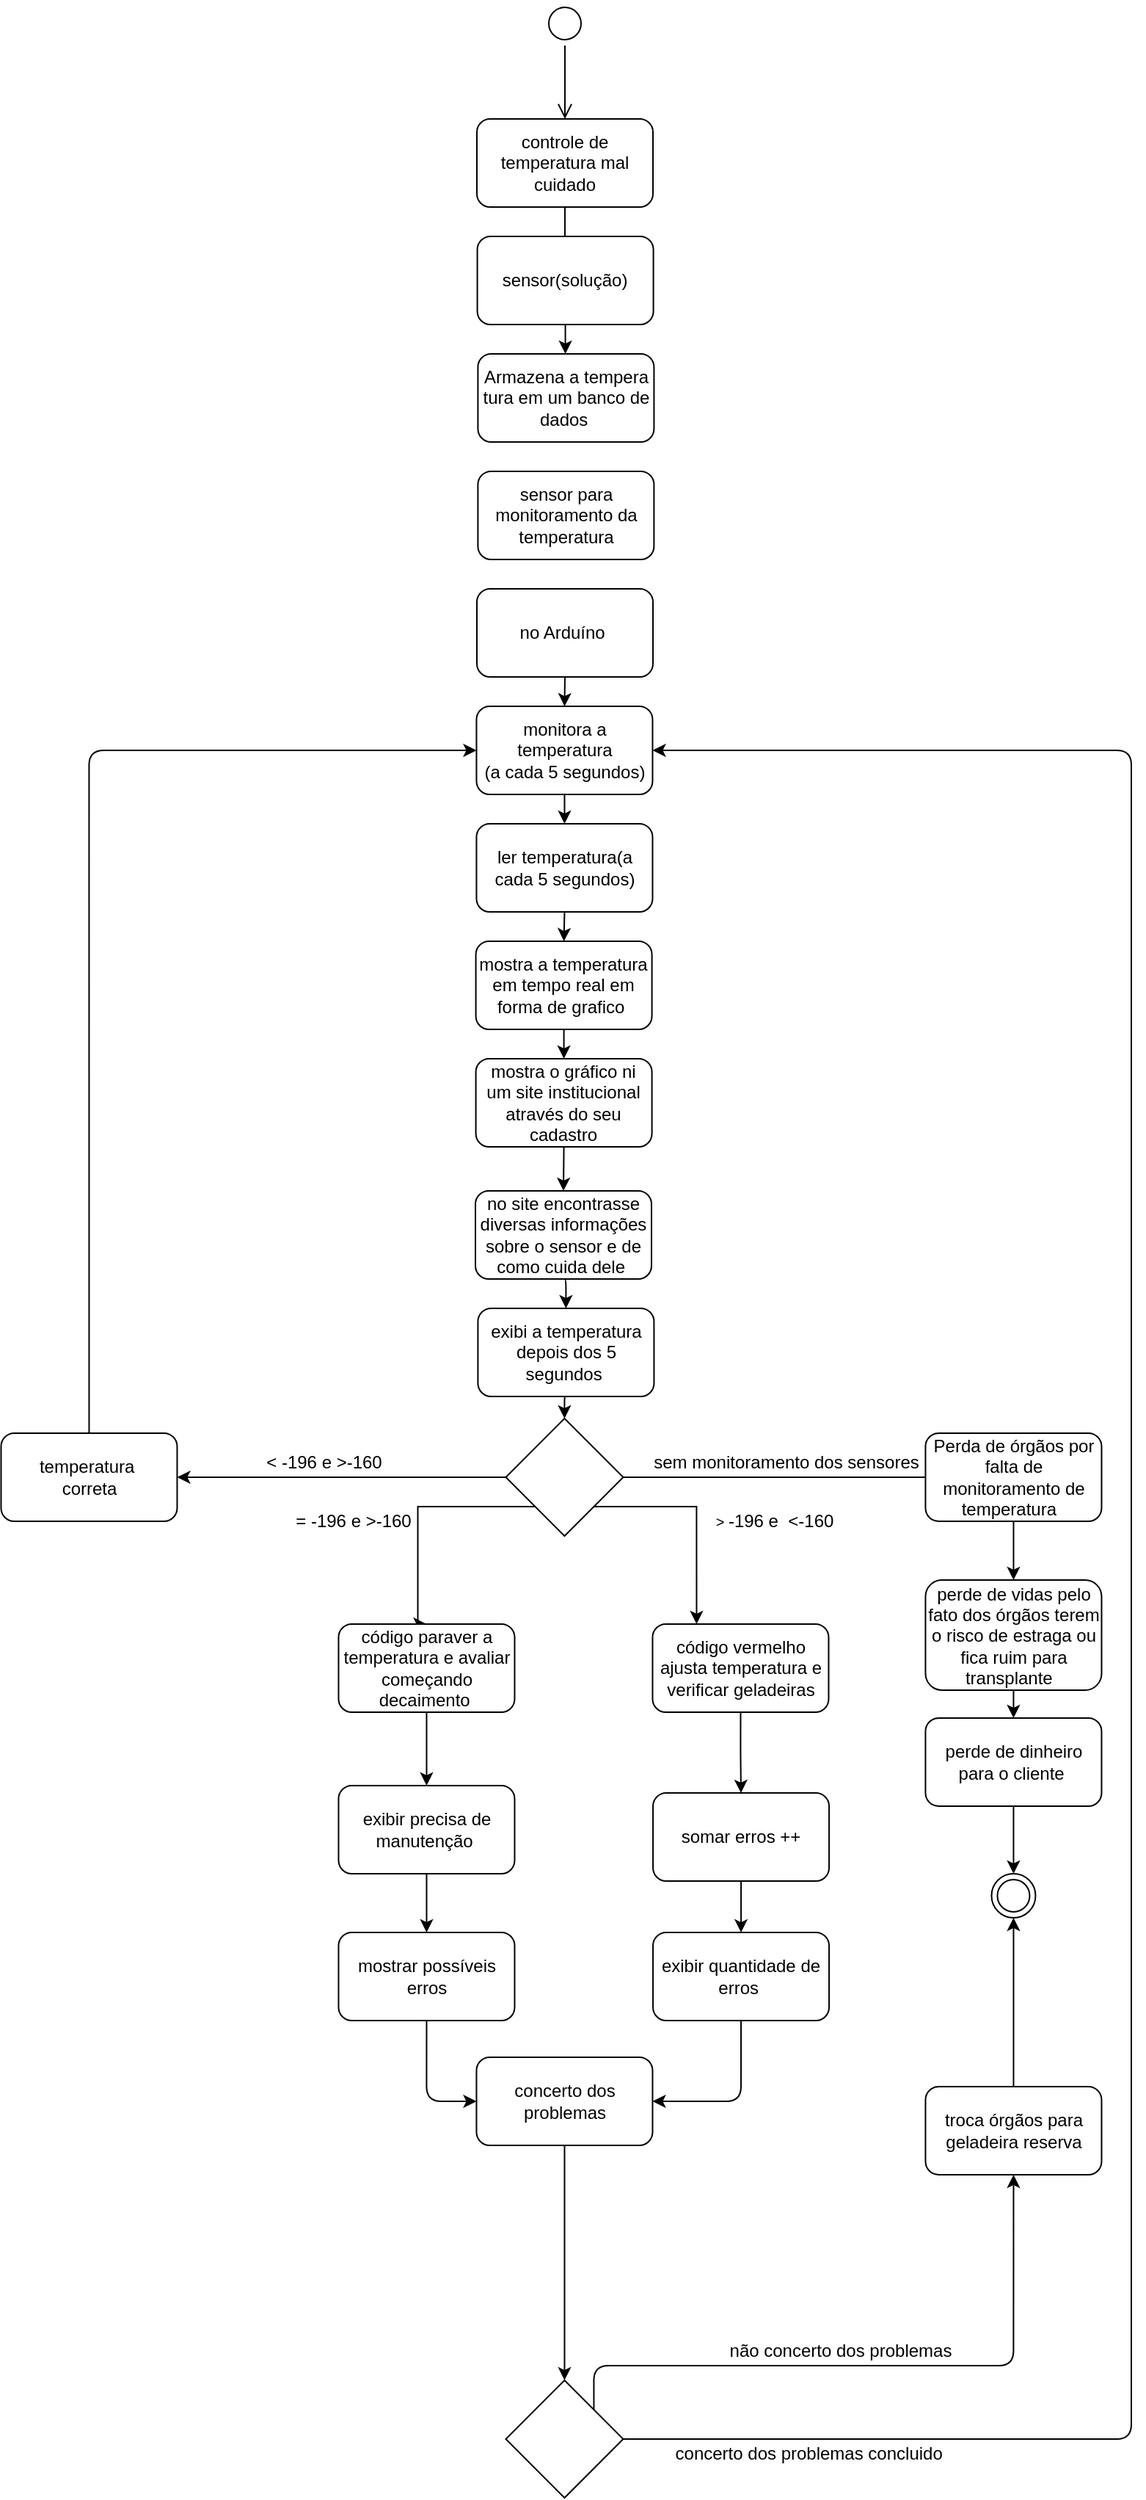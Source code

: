 <mxfile version="13.6.10" type="device"><diagram id="sJyeK4jcew-a8w1ZkYfw" name="Page-1"><mxGraphModel dx="868" dy="482" grid="1" gridSize="10" guides="1" tooltips="1" connect="1" arrows="1" fold="1" page="1" pageScale="1" pageWidth="827" pageHeight="1169" math="0" shadow="0"><root><mxCell id="0"/><mxCell id="1" parent="0"/><mxCell id="YY9jzmabjrmJ5r4zNPhg-1" value="" style="ellipse;html=1;shape=startState;" parent="1" vertex="1"><mxGeometry x="399" width="30" height="30" as="geometry"/></mxCell><mxCell id="YY9jzmabjrmJ5r4zNPhg-2" value="" style="edgeStyle=orthogonalEdgeStyle;html=1;verticalAlign=bottom;endArrow=open;endSize=8;entryX=0.5;entryY=0;entryDx=0;entryDy=0;" parent="1" source="YY9jzmabjrmJ5r4zNPhg-1" target="YY9jzmabjrmJ5r4zNPhg-3" edge="1"><mxGeometry relative="1" as="geometry"><mxPoint x="414" y="70" as="targetPoint"/></mxGeometry></mxCell><mxCell id="YY9jzmabjrmJ5r4zNPhg-4" style="edgeStyle=orthogonalEdgeStyle;rounded=0;orthogonalLoop=1;jettySize=auto;html=1;exitX=0.5;exitY=1;exitDx=0;exitDy=0;" parent="1" source="YY9jzmabjrmJ5r4zNPhg-3" edge="1"><mxGeometry relative="1" as="geometry"><mxPoint x="414" y="180" as="targetPoint"/></mxGeometry></mxCell><mxCell id="YY9jzmabjrmJ5r4zNPhg-3" value="controle de temperatura mal cuidado" style="rounded=1;whiteSpace=wrap;html=1;" parent="1" vertex="1"><mxGeometry x="354" y="80" width="120" height="60" as="geometry"/></mxCell><mxCell id="YY9jzmabjrmJ5r4zNPhg-88" style="edgeStyle=orthogonalEdgeStyle;curved=0;rounded=1;sketch=0;orthogonalLoop=1;jettySize=auto;html=1;exitX=0.5;exitY=1;exitDx=0;exitDy=0;" parent="1" source="YY9jzmabjrmJ5r4zNPhg-9" target="YY9jzmabjrmJ5r4zNPhg-89" edge="1"><mxGeometry relative="1" as="geometry"><mxPoint x="414.294" y="300.0" as="targetPoint"/></mxGeometry></mxCell><mxCell id="YY9jzmabjrmJ5r4zNPhg-9" value="sensor(solução)" style="rounded=1;whiteSpace=wrap;html=1;" parent="1" vertex="1"><mxGeometry x="354.29" y="160" width="120" height="60" as="geometry"/></mxCell><mxCell id="YY9jzmabjrmJ5r4zNPhg-11" value="sensor para monitoramento da temperatura" style="rounded=1;whiteSpace=wrap;html=1;" parent="1" vertex="1"><mxGeometry x="354.7" y="320" width="120" height="60" as="geometry"/></mxCell><mxCell id="YY9jzmabjrmJ5r4zNPhg-109" style="edgeStyle=orthogonalEdgeStyle;curved=0;rounded=1;sketch=0;orthogonalLoop=1;jettySize=auto;html=1;exitX=0.5;exitY=1;exitDx=0;exitDy=0;entryX=0.5;entryY=0;entryDx=0;entryDy=0;" parent="1" source="YY9jzmabjrmJ5r4zNPhg-13" target="YY9jzmabjrmJ5r4zNPhg-54" edge="1"><mxGeometry relative="1" as="geometry"/></mxCell><mxCell id="YY9jzmabjrmJ5r4zNPhg-13" value="monitora a temperatura&lt;br&gt;(a cada 5 segundos)" style="rounded=1;whiteSpace=wrap;html=1;" parent="1" vertex="1"><mxGeometry x="353.73" y="480" width="120" height="60" as="geometry"/></mxCell><mxCell id="YY9jzmabjrmJ5r4zNPhg-87" style="edgeStyle=orthogonalEdgeStyle;curved=0;rounded=1;sketch=0;orthogonalLoop=1;jettySize=auto;html=1;exitX=0.5;exitY=0;exitDx=0;exitDy=0;entryX=0;entryY=0.5;entryDx=0;entryDy=0;" parent="1" source="YY9jzmabjrmJ5r4zNPhg-14" target="YY9jzmabjrmJ5r4zNPhg-13" edge="1"><mxGeometry relative="1" as="geometry"/></mxCell><mxCell id="YY9jzmabjrmJ5r4zNPhg-14" value="temperatura&amp;nbsp;&lt;br&gt;correta" style="rounded=1;whiteSpace=wrap;html=1;" parent="1" vertex="1"><mxGeometry x="29.73" y="975" width="120" height="60" as="geometry"/></mxCell><mxCell id="YY9jzmabjrmJ5r4zNPhg-19" style="edgeStyle=orthogonalEdgeStyle;rounded=0;orthogonalLoop=1;jettySize=auto;html=1;exitX=1;exitY=0.5;exitDx=0;exitDy=0;" parent="1" source="YY9jzmabjrmJ5r4zNPhg-15" edge="1"><mxGeometry relative="1" as="geometry"><mxPoint x="679.73" y="1005" as="targetPoint"/></mxGeometry></mxCell><mxCell id="YY9jzmabjrmJ5r4zNPhg-27" style="edgeStyle=orthogonalEdgeStyle;rounded=0;orthogonalLoop=1;jettySize=auto;html=1;exitX=1;exitY=1;exitDx=0;exitDy=0;entryX=0.25;entryY=0;entryDx=0;entryDy=0;" parent="1" source="YY9jzmabjrmJ5r4zNPhg-15" target="YY9jzmabjrmJ5r4zNPhg-26" edge="1"><mxGeometry relative="1" as="geometry"><Array as="points"><mxPoint x="503.73" y="1025"/></Array></mxGeometry></mxCell><mxCell id="YY9jzmabjrmJ5r4zNPhg-48" style="edgeStyle=orthogonalEdgeStyle;rounded=0;orthogonalLoop=1;jettySize=auto;html=1;exitX=0;exitY=1;exitDx=0;exitDy=0;entryX=0.5;entryY=0;entryDx=0;entryDy=0;" parent="1" source="YY9jzmabjrmJ5r4zNPhg-15" target="YY9jzmabjrmJ5r4zNPhg-21" edge="1"><mxGeometry relative="1" as="geometry"><Array as="points"><mxPoint x="313.73" y="1025"/></Array></mxGeometry></mxCell><mxCell id="YY9jzmabjrmJ5r4zNPhg-86" style="edgeStyle=orthogonalEdgeStyle;curved=0;rounded=1;sketch=0;orthogonalLoop=1;jettySize=auto;html=1;exitX=0;exitY=0.5;exitDx=0;exitDy=0;entryX=1;entryY=0.5;entryDx=0;entryDy=0;" parent="1" source="YY9jzmabjrmJ5r4zNPhg-15" target="YY9jzmabjrmJ5r4zNPhg-14" edge="1"><mxGeometry relative="1" as="geometry"/></mxCell><mxCell id="YY9jzmabjrmJ5r4zNPhg-15" value="" style="rhombus;whiteSpace=wrap;html=1;" parent="1" vertex="1"><mxGeometry x="373.73" y="965" width="80" height="80" as="geometry"/></mxCell><mxCell id="YY9jzmabjrmJ5r4zNPhg-104" style="edgeStyle=orthogonalEdgeStyle;curved=0;rounded=1;sketch=0;orthogonalLoop=1;jettySize=auto;html=1;exitX=0.5;exitY=1;exitDx=0;exitDy=0;entryX=0.5;entryY=0;entryDx=0;entryDy=0;" parent="1" source="YY9jzmabjrmJ5r4zNPhg-20" target="YY9jzmabjrmJ5r4zNPhg-103" edge="1"><mxGeometry relative="1" as="geometry"/></mxCell><mxCell id="YY9jzmabjrmJ5r4zNPhg-20" value="Perda de órgãos por falta de monitoramento de temperatura&amp;nbsp;&amp;nbsp;" style="rounded=1;whiteSpace=wrap;html=1;" parent="1" vertex="1"><mxGeometry x="659.73" y="975" width="120" height="60" as="geometry"/></mxCell><mxCell id="YY9jzmabjrmJ5r4zNPhg-34" style="edgeStyle=orthogonalEdgeStyle;rounded=0;orthogonalLoop=1;jettySize=auto;html=1;exitX=0.5;exitY=1;exitDx=0;exitDy=0;" parent="1" source="YY9jzmabjrmJ5r4zNPhg-21" target="YY9jzmabjrmJ5r4zNPhg-35" edge="1"><mxGeometry relative="1" as="geometry"><mxPoint x="319.318" y="1235" as="targetPoint"/></mxGeometry></mxCell><mxCell id="YY9jzmabjrmJ5r4zNPhg-21" value="código paraver a temperatura e avaliar começando decaimento&amp;nbsp;" style="rounded=1;whiteSpace=wrap;html=1;" parent="1" vertex="1"><mxGeometry x="259.73" y="1105" width="120" height="60" as="geometry"/></mxCell><mxCell id="YY9jzmabjrmJ5r4zNPhg-22" value="= -196 e &amp;gt;-160" style="text;html=1;strokeColor=none;fillColor=none;align=center;verticalAlign=middle;whiteSpace=wrap;rounded=0;" parent="1" vertex="1"><mxGeometry x="219.73" y="1025" width="100" height="20" as="geometry"/></mxCell><mxCell id="YY9jzmabjrmJ5r4zNPhg-23" value="sem monitoramento dos sensores" style="text;html=1;strokeColor=none;fillColor=none;align=center;verticalAlign=middle;whiteSpace=wrap;rounded=0;" parent="1" vertex="1"><mxGeometry x="469.73" y="985" width="190" height="20" as="geometry"/></mxCell><mxCell id="YY9jzmabjrmJ5r4zNPhg-24" value="&amp;lt; -196 e &amp;gt;-160" style="text;html=1;strokeColor=none;fillColor=none;align=center;verticalAlign=middle;whiteSpace=wrap;rounded=0;" parent="1" vertex="1"><mxGeometry x="179.73" y="985" width="140" height="20" as="geometry"/></mxCell><mxCell id="YY9jzmabjrmJ5r4zNPhg-39" style="edgeStyle=orthogonalEdgeStyle;rounded=0;orthogonalLoop=1;jettySize=auto;html=1;exitX=0.5;exitY=1;exitDx=0;exitDy=0;" parent="1" source="YY9jzmabjrmJ5r4zNPhg-26" target="YY9jzmabjrmJ5r4zNPhg-40" edge="1"><mxGeometry relative="1" as="geometry"><mxPoint x="534.024" y="1225" as="targetPoint"/></mxGeometry></mxCell><mxCell id="YY9jzmabjrmJ5r4zNPhg-26" value="código vermelho ajusta temperatura e verificar geladeiras" style="rounded=1;whiteSpace=wrap;html=1;" parent="1" vertex="1"><mxGeometry x="473.73" y="1105" width="120" height="60" as="geometry"/></mxCell><mxCell id="YY9jzmabjrmJ5r4zNPhg-28" value="&lt;span style=&quot;font-size: 10px&quot;&gt;&amp;gt;&amp;nbsp;&lt;/span&gt;-196 e&amp;nbsp; &amp;lt;-160" style="text;html=1;strokeColor=none;fillColor=none;align=center;verticalAlign=middle;whiteSpace=wrap;rounded=0;" parent="1" vertex="1"><mxGeometry x="503.73" y="1025" width="106.27" height="20" as="geometry"/></mxCell><mxCell id="YY9jzmabjrmJ5r4zNPhg-60" style="edgeStyle=orthogonalEdgeStyle;curved=0;rounded=1;sketch=0;orthogonalLoop=1;jettySize=auto;html=1;exitX=0.5;exitY=1;exitDx=0;exitDy=0;entryX=0.5;entryY=0;entryDx=0;entryDy=0;" parent="1" source="YY9jzmabjrmJ5r4zNPhg-31" target="YY9jzmabjrmJ5r4zNPhg-59" edge="1"><mxGeometry relative="1" as="geometry"/></mxCell><mxCell id="YY9jzmabjrmJ5r4zNPhg-31" value="perde de dinheiro para o cliente&amp;nbsp;" style="rounded=1;whiteSpace=wrap;html=1;" parent="1" vertex="1"><mxGeometry x="659.726" y="1169" width="120" height="60" as="geometry"/></mxCell><mxCell id="YY9jzmabjrmJ5r4zNPhg-36" style="edgeStyle=orthogonalEdgeStyle;rounded=0;orthogonalLoop=1;jettySize=auto;html=1;exitX=0.5;exitY=1;exitDx=0;exitDy=0;" parent="1" source="YY9jzmabjrmJ5r4zNPhg-35" target="YY9jzmabjrmJ5r4zNPhg-37" edge="1"><mxGeometry relative="1" as="geometry"><mxPoint x="319.318" y="1325" as="targetPoint"/></mxGeometry></mxCell><mxCell id="YY9jzmabjrmJ5r4zNPhg-35" value="exibir precisa de manutenção&amp;nbsp;" style="rounded=1;whiteSpace=wrap;html=1;" parent="1" vertex="1"><mxGeometry x="259.728" y="1215" width="120" height="60" as="geometry"/></mxCell><mxCell id="YY9jzmabjrmJ5r4zNPhg-71" style="edgeStyle=orthogonalEdgeStyle;curved=0;rounded=1;sketch=0;orthogonalLoop=1;jettySize=auto;html=1;exitX=0.5;exitY=1;exitDx=0;exitDy=0;entryX=0;entryY=0.5;entryDx=0;entryDy=0;" parent="1" source="YY9jzmabjrmJ5r4zNPhg-37" target="YY9jzmabjrmJ5r4zNPhg-69" edge="1"><mxGeometry relative="1" as="geometry"/></mxCell><mxCell id="YY9jzmabjrmJ5r4zNPhg-37" value="mostrar possíveis erros" style="rounded=1;whiteSpace=wrap;html=1;" parent="1" vertex="1"><mxGeometry x="259.728" y="1315" width="120" height="60" as="geometry"/></mxCell><mxCell id="YY9jzmabjrmJ5r4zNPhg-46" style="edgeStyle=orthogonalEdgeStyle;rounded=0;orthogonalLoop=1;jettySize=auto;html=1;exitX=0.5;exitY=1;exitDx=0;exitDy=0;entryX=0.5;entryY=0;entryDx=0;entryDy=0;" parent="1" source="YY9jzmabjrmJ5r4zNPhg-40" target="YY9jzmabjrmJ5r4zNPhg-44" edge="1"><mxGeometry relative="1" as="geometry"/></mxCell><mxCell id="YY9jzmabjrmJ5r4zNPhg-40" value="somar erros ++" style="rounded=1;whiteSpace=wrap;html=1;" parent="1" vertex="1"><mxGeometry x="474.024" y="1220" width="120" height="60" as="geometry"/></mxCell><mxCell id="YY9jzmabjrmJ5r4zNPhg-70" style="edgeStyle=orthogonalEdgeStyle;curved=0;rounded=1;sketch=0;orthogonalLoop=1;jettySize=auto;html=1;exitX=0.5;exitY=1;exitDx=0;exitDy=0;entryX=1;entryY=0.5;entryDx=0;entryDy=0;" parent="1" source="YY9jzmabjrmJ5r4zNPhg-44" target="YY9jzmabjrmJ5r4zNPhg-69" edge="1"><mxGeometry relative="1" as="geometry"/></mxCell><mxCell id="YY9jzmabjrmJ5r4zNPhg-44" value="exibir quantidade de erros&amp;nbsp;" style="rounded=1;whiteSpace=wrap;html=1;" parent="1" vertex="1"><mxGeometry x="474.02" y="1315.005" width="120" height="60" as="geometry"/></mxCell><mxCell id="YY9jzmabjrmJ5r4zNPhg-110" style="edgeStyle=orthogonalEdgeStyle;curved=0;rounded=1;sketch=0;orthogonalLoop=1;jettySize=auto;html=1;exitX=0.5;exitY=1;exitDx=0;exitDy=0;entryX=0.5;entryY=0;entryDx=0;entryDy=0;" parent="1" source="YY9jzmabjrmJ5r4zNPhg-54" target="YY9jzmabjrmJ5r4zNPhg-90" edge="1"><mxGeometry relative="1" as="geometry"/></mxCell><mxCell id="YY9jzmabjrmJ5r4zNPhg-54" value="ler temperatura(a cada 5 segundos)" style="rounded=1;whiteSpace=wrap;html=1;" parent="1" vertex="1"><mxGeometry x="353.73" y="560" width="120" height="60" as="geometry"/></mxCell><mxCell id="YY9jzmabjrmJ5r4zNPhg-59" value="" style="ellipse;html=1;shape=endState;rounded=0;sketch=0;" parent="1" vertex="1"><mxGeometry x="704.73" y="1275" width="30" height="30" as="geometry"/></mxCell><mxCell id="YY9jzmabjrmJ5r4zNPhg-73" style="edgeStyle=orthogonalEdgeStyle;curved=0;rounded=1;sketch=0;orthogonalLoop=1;jettySize=auto;html=1;exitX=0.5;exitY=1;exitDx=0;exitDy=0;entryX=0.5;entryY=0;entryDx=0;entryDy=0;" parent="1" source="YY9jzmabjrmJ5r4zNPhg-69" target="YY9jzmabjrmJ5r4zNPhg-72" edge="1"><mxGeometry relative="1" as="geometry"/></mxCell><mxCell id="YY9jzmabjrmJ5r4zNPhg-69" value="concerto dos problemas" style="rounded=1;whiteSpace=wrap;html=1;sketch=0;" parent="1" vertex="1"><mxGeometry x="353.73" y="1400" width="120" height="60" as="geometry"/></mxCell><mxCell id="YY9jzmabjrmJ5r4zNPhg-82" style="edgeStyle=orthogonalEdgeStyle;curved=0;rounded=1;sketch=0;orthogonalLoop=1;jettySize=auto;html=1;exitX=1;exitY=0;exitDx=0;exitDy=0;" parent="1" source="YY9jzmabjrmJ5r4zNPhg-72" edge="1"><mxGeometry relative="1" as="geometry"><mxPoint x="434.024" y="1640.059" as="targetPoint"/></mxGeometry></mxCell><mxCell id="YY9jzmabjrmJ5r4zNPhg-83" style="edgeStyle=orthogonalEdgeStyle;curved=0;rounded=1;sketch=0;orthogonalLoop=1;jettySize=auto;html=1;exitX=1;exitY=0;exitDx=0;exitDy=0;entryX=0.5;entryY=1;entryDx=0;entryDy=0;" parent="1" source="YY9jzmabjrmJ5r4zNPhg-72" target="YY9jzmabjrmJ5r4zNPhg-79" edge="1"><mxGeometry relative="1" as="geometry"><Array as="points"><mxPoint x="433.73" y="1610"/><mxPoint x="719.73" y="1610"/></Array></mxGeometry></mxCell><mxCell id="YY9jzmabjrmJ5r4zNPhg-85" style="edgeStyle=orthogonalEdgeStyle;curved=0;rounded=1;sketch=0;orthogonalLoop=1;jettySize=auto;html=1;exitX=1;exitY=0.5;exitDx=0;exitDy=0;entryX=1;entryY=0.5;entryDx=0;entryDy=0;" parent="1" source="YY9jzmabjrmJ5r4zNPhg-72" target="YY9jzmabjrmJ5r4zNPhg-13" edge="1"><mxGeometry relative="1" as="geometry"><Array as="points"><mxPoint x="800" y="1660"/><mxPoint x="800" y="510"/></Array></mxGeometry></mxCell><mxCell id="YY9jzmabjrmJ5r4zNPhg-72" value="" style="rhombus;whiteSpace=wrap;html=1;rounded=0;sketch=0;" parent="1" vertex="1"><mxGeometry x="373.73" y="1620" width="80" height="80" as="geometry"/></mxCell><mxCell id="YY9jzmabjrmJ5r4zNPhg-75" value="concerto dos problemas concluido&amp;nbsp;" style="text;html=1;strokeColor=none;fillColor=none;align=center;verticalAlign=middle;whiteSpace=wrap;rounded=0;sketch=0;" parent="1" vertex="1"><mxGeometry x="481.73" y="1660" width="200" height="20" as="geometry"/></mxCell><mxCell id="YY9jzmabjrmJ5r4zNPhg-78" value="não concerto dos problemas" style="text;html=1;strokeColor=none;fillColor=none;align=center;verticalAlign=middle;whiteSpace=wrap;rounded=0;sketch=0;" parent="1" vertex="1"><mxGeometry x="503.73" y="1590" width="195.71" height="20" as="geometry"/></mxCell><mxCell id="YY9jzmabjrmJ5r4zNPhg-81" style="edgeStyle=orthogonalEdgeStyle;curved=0;rounded=1;sketch=0;orthogonalLoop=1;jettySize=auto;html=1;exitX=0.5;exitY=0;exitDx=0;exitDy=0;entryX=0.5;entryY=1;entryDx=0;entryDy=0;" parent="1" source="YY9jzmabjrmJ5r4zNPhg-79" target="YY9jzmabjrmJ5r4zNPhg-59" edge="1"><mxGeometry relative="1" as="geometry"/></mxCell><mxCell id="YY9jzmabjrmJ5r4zNPhg-79" value="troca órgãos para geladeira reserva" style="rounded=1;whiteSpace=wrap;html=1;sketch=0;" parent="1" vertex="1"><mxGeometry x="659.73" y="1420" width="120" height="60" as="geometry"/></mxCell><mxCell id="YY9jzmabjrmJ5r4zNPhg-89" value="Armazena a tempera tura em um banco de dados&amp;nbsp;" style="rounded=1;whiteSpace=wrap;html=1;" parent="1" vertex="1"><mxGeometry x="354.704" y="240.0" width="120" height="60" as="geometry"/></mxCell><mxCell id="YY9jzmabjrmJ5r4zNPhg-98" style="edgeStyle=orthogonalEdgeStyle;curved=0;rounded=1;sketch=0;orthogonalLoop=1;jettySize=auto;html=1;exitX=0.5;exitY=1;exitDx=0;exitDy=0;entryX=0.5;entryY=0;entryDx=0;entryDy=0;" parent="1" source="YY9jzmabjrmJ5r4zNPhg-90" target="YY9jzmabjrmJ5r4zNPhg-97" edge="1"><mxGeometry relative="1" as="geometry"/></mxCell><mxCell id="YY9jzmabjrmJ5r4zNPhg-90" value="mostra a temperatura em tempo real em forma de grafico&amp;nbsp;" style="rounded=1;whiteSpace=wrap;html=1;sketch=0;" parent="1" vertex="1"><mxGeometry x="353.29" y="640" width="120" height="60" as="geometry"/></mxCell><mxCell id="YY9jzmabjrmJ5r4zNPhg-108" style="edgeStyle=orthogonalEdgeStyle;curved=0;rounded=1;sketch=0;orthogonalLoop=1;jettySize=auto;html=1;exitX=0.5;exitY=1;exitDx=0;exitDy=0;entryX=0.5;entryY=0;entryDx=0;entryDy=0;" parent="1" source="YY9jzmabjrmJ5r4zNPhg-93" target="YY9jzmabjrmJ5r4zNPhg-13" edge="1"><mxGeometry relative="1" as="geometry"/></mxCell><mxCell id="YY9jzmabjrmJ5r4zNPhg-93" value="no Arduíno&amp;nbsp;" style="rounded=1;whiteSpace=wrap;html=1;sketch=0;" parent="1" vertex="1"><mxGeometry x="354.0" y="400" width="120" height="60" as="geometry"/></mxCell><mxCell id="YY9jzmabjrmJ5r4zNPhg-100" style="edgeStyle=orthogonalEdgeStyle;curved=0;rounded=1;sketch=0;orthogonalLoop=1;jettySize=auto;html=1;exitX=0.5;exitY=1;exitDx=0;exitDy=0;entryX=0.5;entryY=0;entryDx=0;entryDy=0;" parent="1" source="YY9jzmabjrmJ5r4zNPhg-97" target="YY9jzmabjrmJ5r4zNPhg-99" edge="1"><mxGeometry relative="1" as="geometry"/></mxCell><mxCell id="YY9jzmabjrmJ5r4zNPhg-97" value="mostra o gráfico ni um site institucional através do seu cadastro" style="rounded=1;whiteSpace=wrap;html=1;sketch=0;" parent="1" vertex="1"><mxGeometry x="353.29" y="720" width="120" height="60" as="geometry"/></mxCell><mxCell id="YY9jzmabjrmJ5r4zNPhg-114" style="edgeStyle=orthogonalEdgeStyle;curved=0;rounded=1;sketch=0;orthogonalLoop=1;jettySize=auto;html=1;exitX=0.5;exitY=1;exitDx=0;exitDy=0;entryX=0.5;entryY=0;entryDx=0;entryDy=0;" parent="1" source="YY9jzmabjrmJ5r4zNPhg-99" target="YY9jzmabjrmJ5r4zNPhg-112" edge="1"><mxGeometry relative="1" as="geometry"/></mxCell><mxCell id="YY9jzmabjrmJ5r4zNPhg-99" value="no site encontrasse diversas informações sobre o sensor e de como cuida dele&amp;nbsp;" style="rounded=1;whiteSpace=wrap;html=1;sketch=0;" parent="1" vertex="1"><mxGeometry x="353" y="810" width="120" height="60" as="geometry"/></mxCell><mxCell id="YY9jzmabjrmJ5r4zNPhg-105" style="edgeStyle=orthogonalEdgeStyle;curved=0;rounded=1;sketch=0;orthogonalLoop=1;jettySize=auto;html=1;exitX=0.5;exitY=1;exitDx=0;exitDy=0;entryX=0.5;entryY=0;entryDx=0;entryDy=0;" parent="1" source="YY9jzmabjrmJ5r4zNPhg-103" target="YY9jzmabjrmJ5r4zNPhg-31" edge="1"><mxGeometry relative="1" as="geometry"/></mxCell><mxCell id="YY9jzmabjrmJ5r4zNPhg-103" value="perde de vidas pelo fato dos órgãos terem o risco de estraga ou fica ruim para transplante&amp;nbsp;&amp;nbsp;" style="rounded=1;whiteSpace=wrap;html=1;sketch=0;" parent="1" vertex="1"><mxGeometry x="659.73" y="1075" width="120" height="75" as="geometry"/></mxCell><mxCell id="YY9jzmabjrmJ5r4zNPhg-113" style="edgeStyle=orthogonalEdgeStyle;curved=0;rounded=1;sketch=0;orthogonalLoop=1;jettySize=auto;html=1;exitX=0.5;exitY=1;exitDx=0;exitDy=0;entryX=0.5;entryY=0;entryDx=0;entryDy=0;" parent="1" source="YY9jzmabjrmJ5r4zNPhg-112" target="YY9jzmabjrmJ5r4zNPhg-15" edge="1"><mxGeometry relative="1" as="geometry"/></mxCell><mxCell id="YY9jzmabjrmJ5r4zNPhg-112" value="exibi a temperatura depois dos 5 segundos&amp;nbsp;" style="rounded=1;whiteSpace=wrap;html=1;" parent="1" vertex="1"><mxGeometry x="354.708" y="890" width="120" height="60" as="geometry"/></mxCell></root></mxGraphModel></diagram></mxfile>